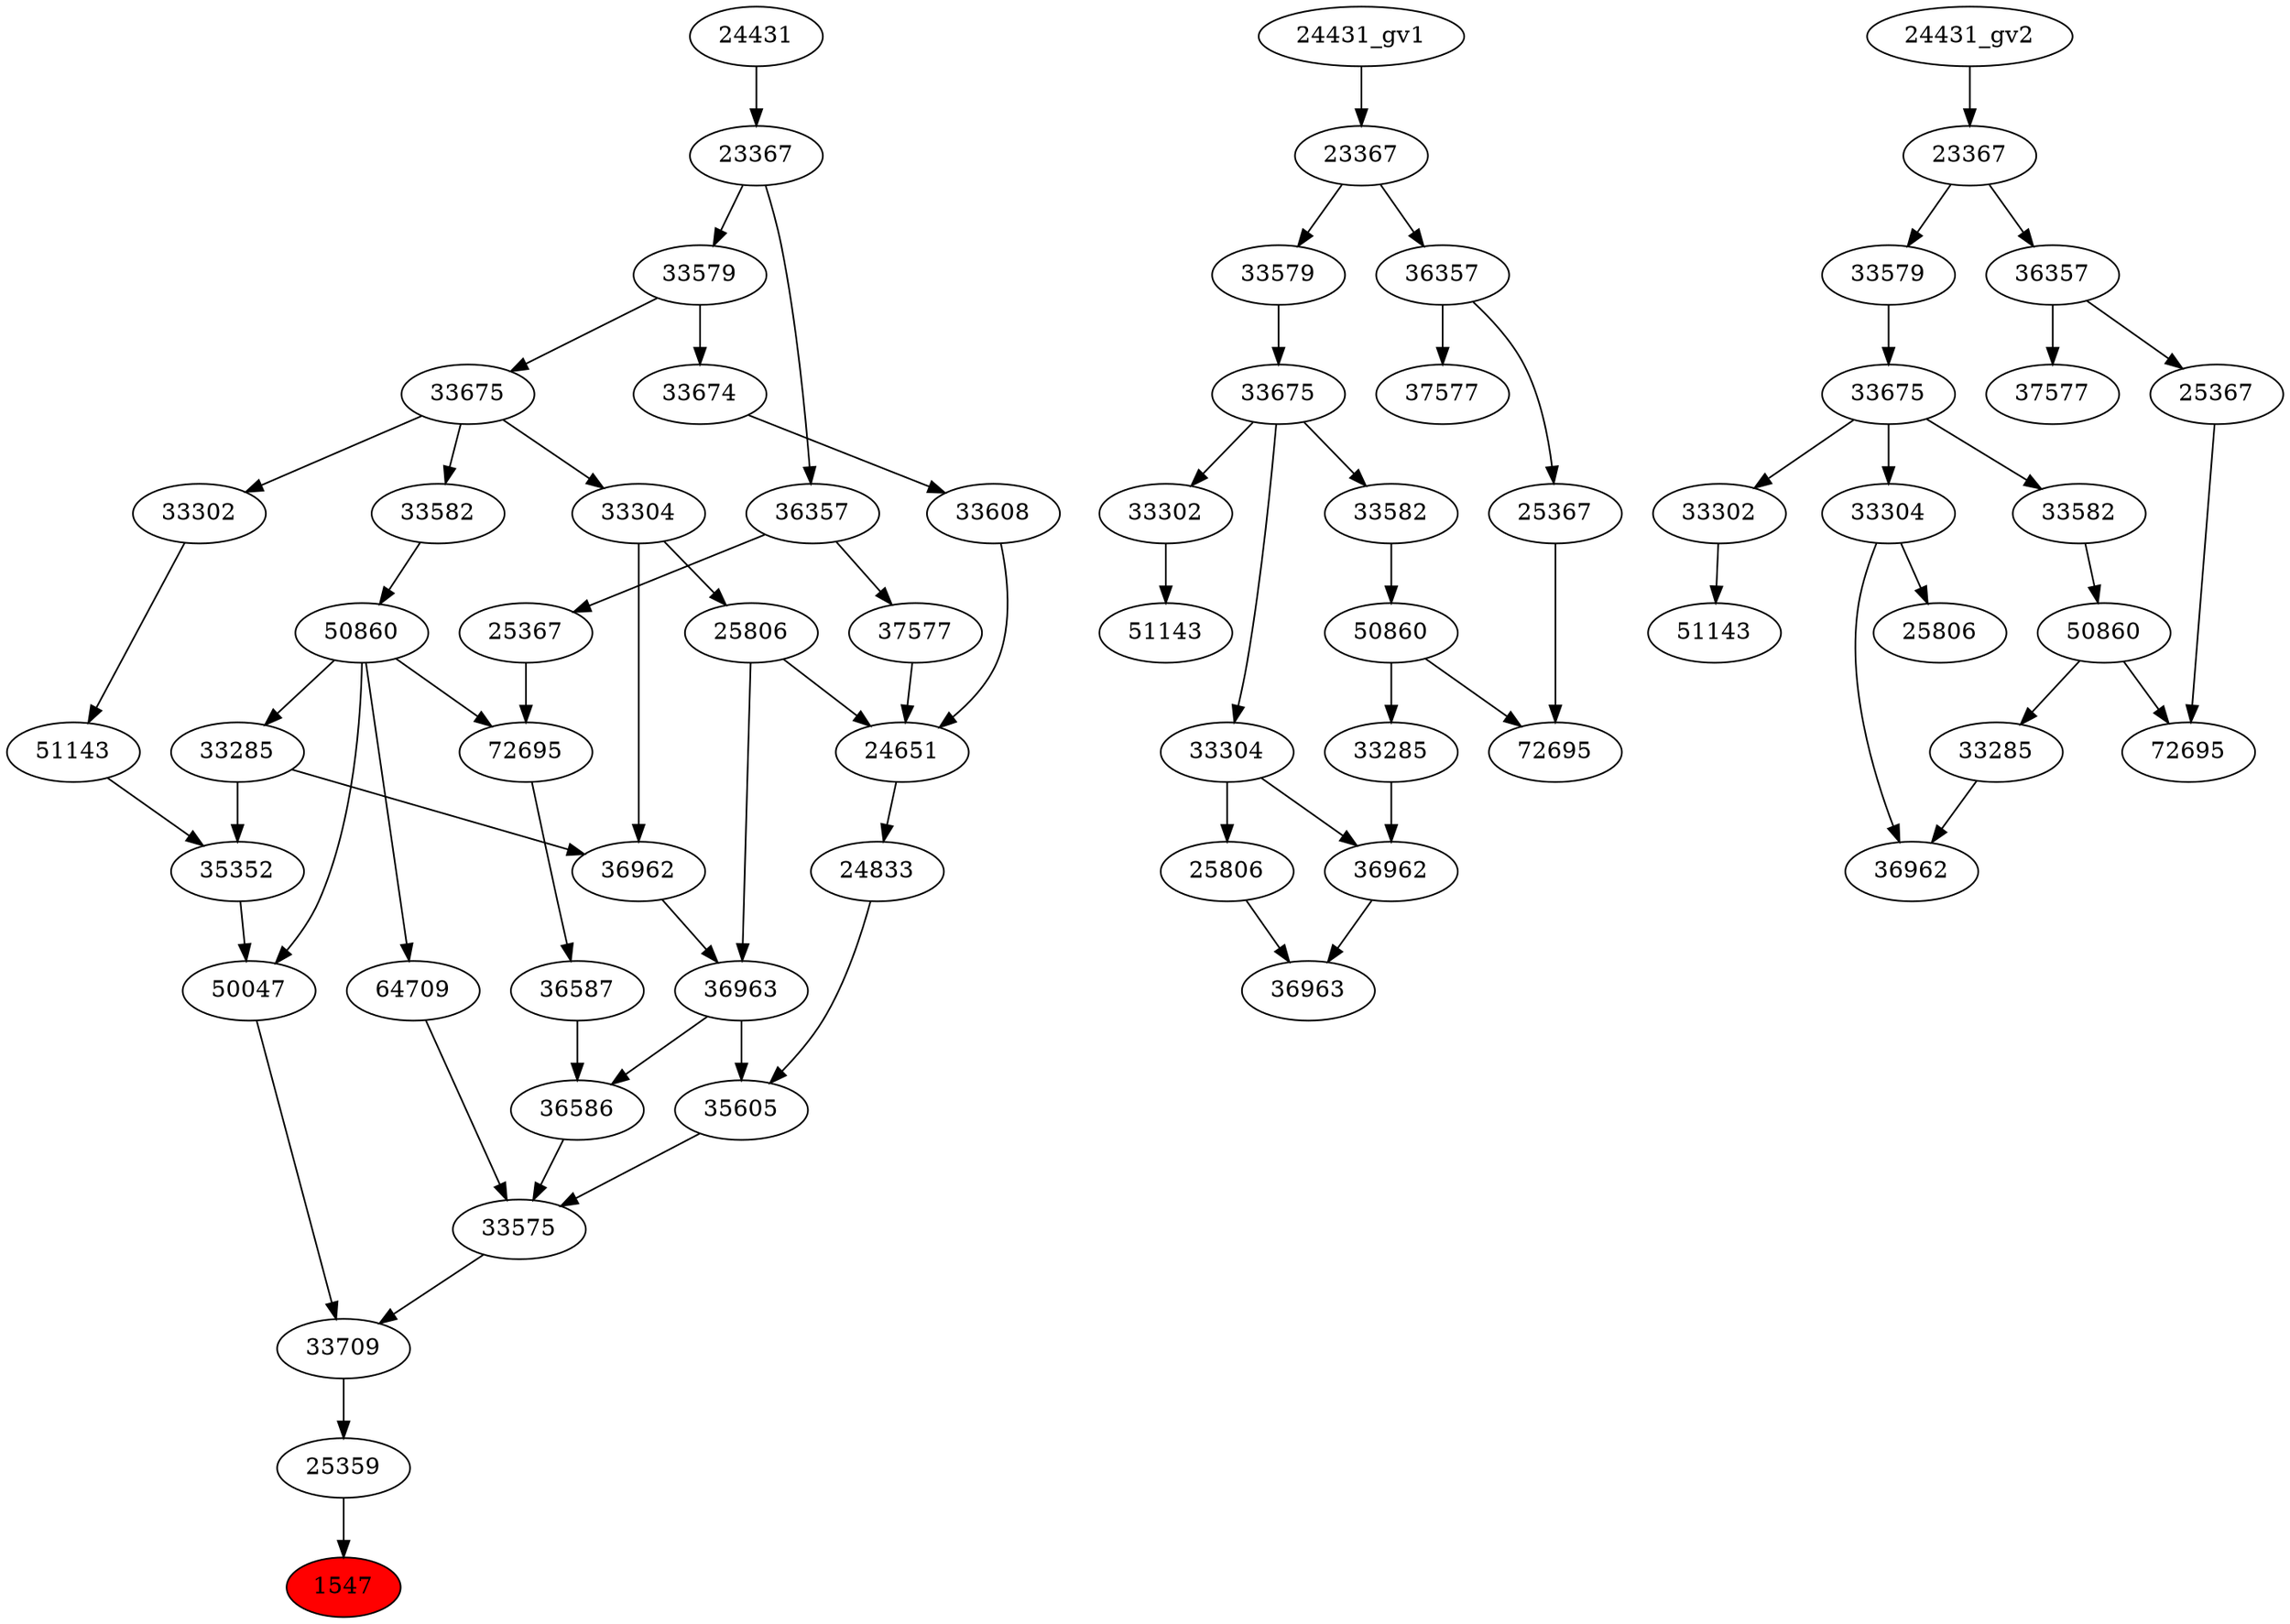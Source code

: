 strict digraph root {
	node [label="\N"];
	{
		node [fillcolor="",
			label="\N",
			style=""
		];
		1547		 [fillcolor=red,
			label=1547,
			style=filled];
		25359		 [label=25359];
		25359 -> 1547;
		33709		 [label=33709];
		33709 -> 25359;
		50047		 [label=50047];
		50047 -> 33709;
		33575		 [label=33575];
		33575 -> 33709;
		35352		 [label=35352];
		35352 -> 50047;
		50860		 [label=50860];
		50860 -> 50047;
		64709		 [label=64709];
		50860 -> 64709;
		33285		 [label=33285];
		50860 -> 33285;
		72695		 [label=72695];
		50860 -> 72695;
		36586		 [label=36586];
		36586 -> 33575;
		35605		 [label=35605];
		35605 -> 33575;
		64709 -> 33575;
		33285 -> 35352;
		36962		 [label=36962];
		33285 -> 36962;
		51143		 [label=51143];
		51143 -> 35352;
		33582		 [label=33582];
		33582 -> 50860;
		36587		 [label=36587];
		36587 -> 36586;
		36963		 [label=36963];
		36963 -> 36586;
		36963 -> 35605;
		24833		 [label=24833];
		24833 -> 35605;
		33302		 [label=33302];
		33302 -> 51143;
		33675		 [label=33675];
		33675 -> 33582;
		33675 -> 33302;
		33304		 [label=33304];
		33675 -> 33304;
		72695 -> 36587;
		36962 -> 36963;
		25806		 [label=25806];
		25806 -> 36963;
		24651		 [label=24651];
		25806 -> 24651;
		24651 -> 24833;
		33579		 [label=33579];
		33579 -> 33675;
		33674		 [label=33674];
		33579 -> 33674;
		25367		 [label=25367];
		25367 -> 72695;
		33304 -> 36962;
		33304 -> 25806;
		33608		 [label=33608];
		33608 -> 24651;
		37577		 [label=37577];
		37577 -> 24651;
		23367		 [label=23367];
		23367 -> 33579;
		36357		 [label=36357];
		23367 -> 36357;
		36357 -> 25367;
		36357 -> 37577;
		33674 -> 33608;
		24431		 [label=24431];
		24431 -> 23367;
	}
	{
		node [label="\N"];
		"50860_gv1"		 [label=50860];
		"33285_gv1"		 [label=33285];
		"50860_gv1" -> "33285_gv1";
		"72695_gv1"		 [label=72695];
		"50860_gv1" -> "72695_gv1";
		"33582_gv1"		 [label=33582];
		"33582_gv1" -> "50860_gv1";
		"36962_gv1"		 [label=36962];
		"33285_gv1" -> "36962_gv1";
		"51143_gv1"		 [label=51143];
		"33302_gv1"		 [label=33302];
		"33302_gv1" -> "51143_gv1";
		"33675_gv1"		 [label=33675];
		"33675_gv1" -> "33582_gv1";
		"33675_gv1" -> "33302_gv1";
		"33304_gv1"		 [label=33304];
		"33675_gv1" -> "33304_gv1";
		"36963_gv1"		 [label=36963];
		"36962_gv1" -> "36963_gv1";
		"25806_gv1"		 [label=25806];
		"25806_gv1" -> "36963_gv1";
		"33579_gv1"		 [label=33579];
		"33579_gv1" -> "33675_gv1";
		"25367_gv1"		 [label=25367];
		"25367_gv1" -> "72695_gv1";
		"33304_gv1" -> "36962_gv1";
		"33304_gv1" -> "25806_gv1";
		"23367_gv1"		 [label=23367];
		"23367_gv1" -> "33579_gv1";
		"36357_gv1"		 [label=36357];
		"23367_gv1" -> "36357_gv1";
		"36357_gv1" -> "25367_gv1";
		"37577_gv1"		 [label=37577];
		"36357_gv1" -> "37577_gv1";
		"24431_gv1" -> "23367_gv1";
	}
	{
		node [label="\N"];
		"50860_gv2"		 [label=50860];
		"33285_gv2"		 [label=33285];
		"50860_gv2" -> "33285_gv2";
		"72695_gv2"		 [label=72695];
		"50860_gv2" -> "72695_gv2";
		"33582_gv2"		 [label=33582];
		"33582_gv2" -> "50860_gv2";
		"36962_gv2"		 [label=36962];
		"33285_gv2" -> "36962_gv2";
		"51143_gv2"		 [label=51143];
		"33302_gv2"		 [label=33302];
		"33302_gv2" -> "51143_gv2";
		"33675_gv2"		 [label=33675];
		"33675_gv2" -> "33582_gv2";
		"33675_gv2" -> "33302_gv2";
		"33304_gv2"		 [label=33304];
		"33675_gv2" -> "33304_gv2";
		"33579_gv2"		 [label=33579];
		"33579_gv2" -> "33675_gv2";
		"25367_gv2"		 [label=25367];
		"25367_gv2" -> "72695_gv2";
		"33304_gv2" -> "36962_gv2";
		"25806_gv2"		 [label=25806];
		"33304_gv2" -> "25806_gv2";
		"23367_gv2"		 [label=23367];
		"23367_gv2" -> "33579_gv2";
		"36357_gv2"		 [label=36357];
		"23367_gv2" -> "36357_gv2";
		"36357_gv2" -> "25367_gv2";
		"37577_gv2"		 [label=37577];
		"36357_gv2" -> "37577_gv2";
		"24431_gv2" -> "23367_gv2";
	}
}
